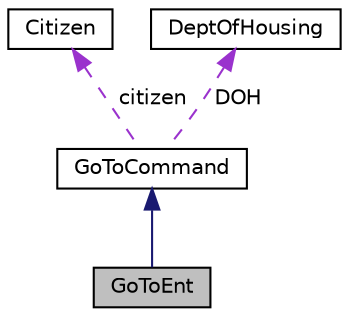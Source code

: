digraph "GoToEnt"
{
 // LATEX_PDF_SIZE
  edge [fontname="Helvetica",fontsize="10",labelfontname="Helvetica",labelfontsize="10"];
  node [fontname="Helvetica",fontsize="10",shape=record];
  Node1 [label="GoToEnt",height=0.2,width=0.4,color="black", fillcolor="grey75", style="filled", fontcolor="black",tooltip="A concrete command that allows a citizen to travel from their current position to a random entertainm..."];
  Node2 -> Node1 [dir="back",color="midnightblue",fontsize="10",style="solid",fontname="Helvetica"];
  Node2 [label="GoToCommand",height=0.2,width=0.4,color="black", fillcolor="white", style="filled",URL="$classGoToCommand.html",tooltip="Command class for handling a citizen's movement to a specified destination using a transport strategy..."];
  Node3 -> Node2 [dir="back",color="darkorchid3",fontsize="10",style="dashed",label=" citizen" ,fontname="Helvetica"];
  Node3 [label="Citizen",height=0.2,width=0.4,color="black", fillcolor="white", style="filled",URL="$classCitizen.html",tooltip="Represents a citizen in the life simulation game."];
  Node4 -> Node2 [dir="back",color="darkorchid3",fontsize="10",style="dashed",label=" DOH" ,fontname="Helvetica"];
  Node4 [label="DeptOfHousing",height=0.2,width=0.4,color="black", fillcolor="white", style="filled",URL="$classDeptOfHousing.html",tooltip="Manages the creation and removal of buildings with budget constraints."];
}
